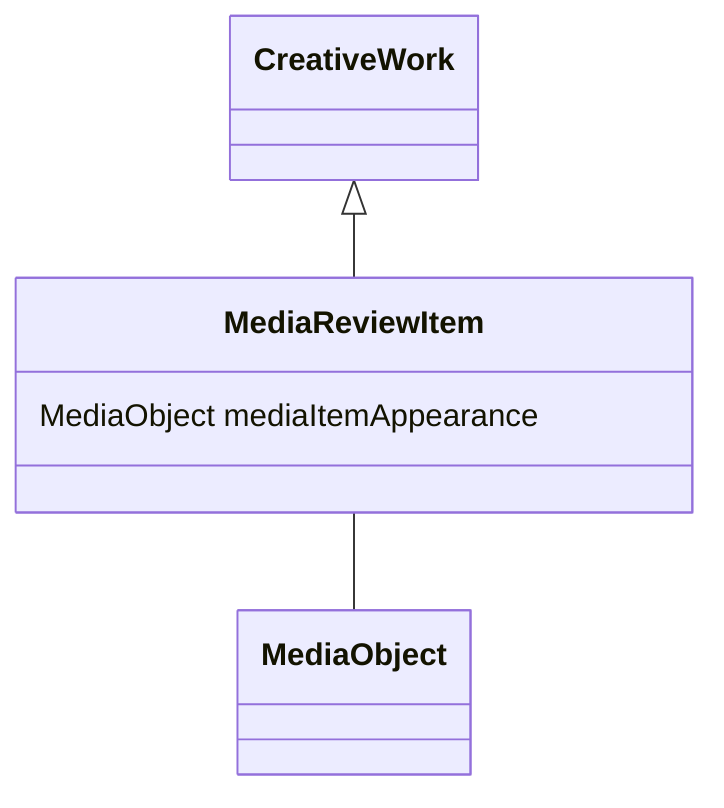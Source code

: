 classDiagram
  MediaReviewItem -- MediaObject


CreativeWork <|-- MediaReviewItem
class MediaReviewItem {

  MediaObject mediaItemAppearance

}